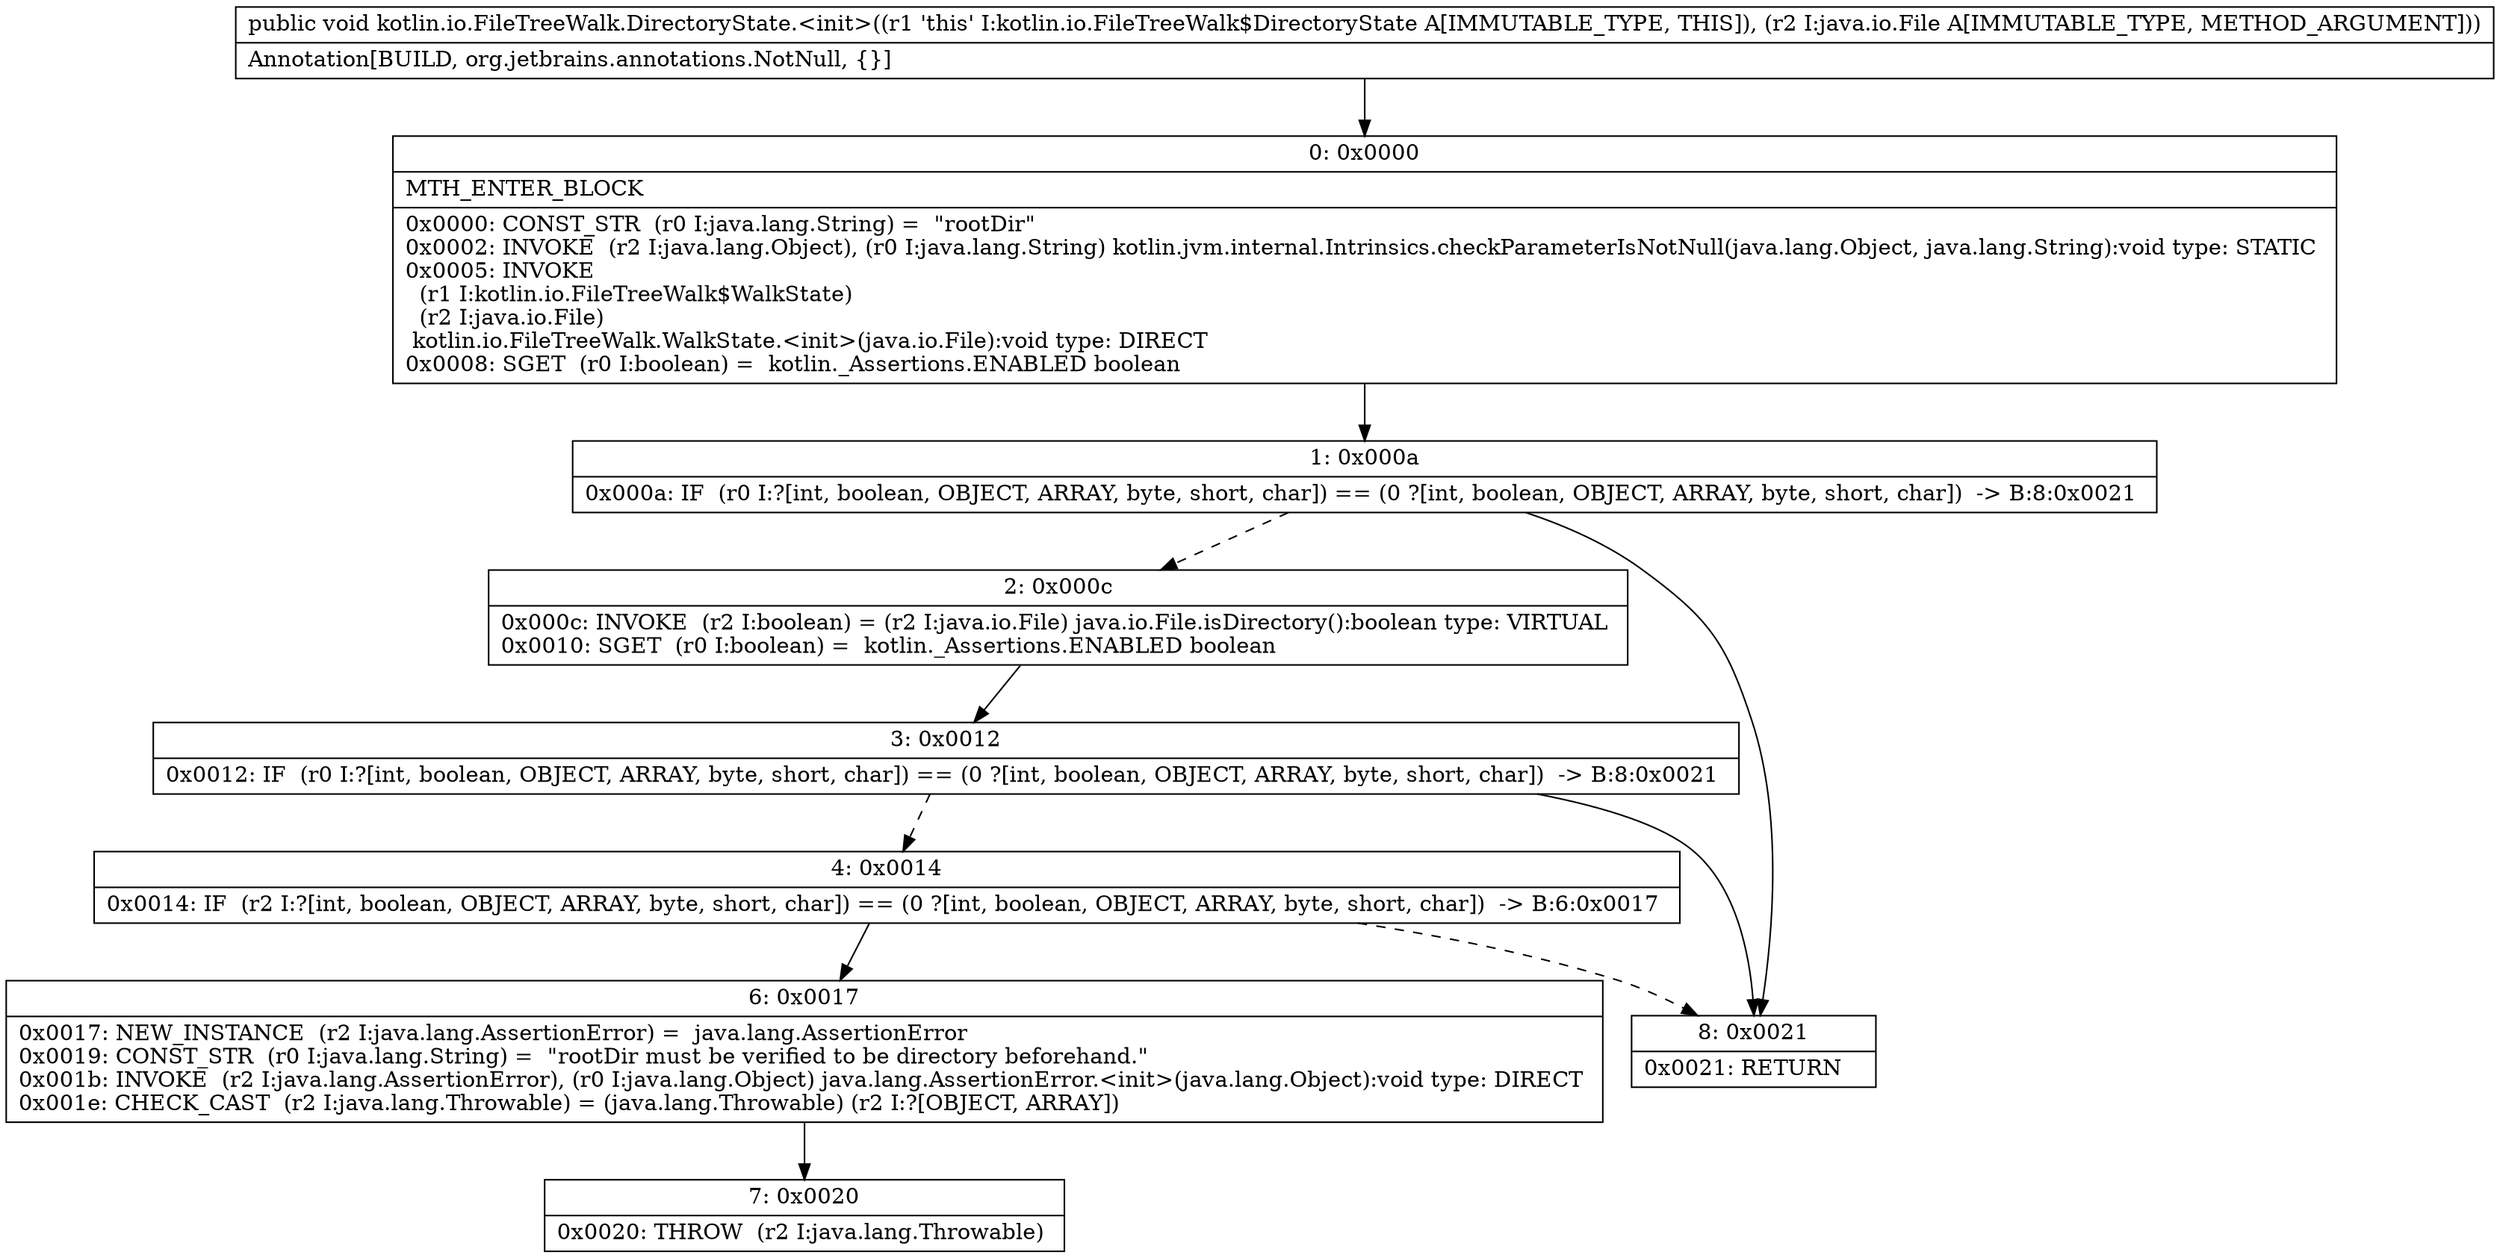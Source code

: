 digraph "CFG forkotlin.io.FileTreeWalk.DirectoryState.\<init\>(Ljava\/io\/File;)V" {
Node_0 [shape=record,label="{0\:\ 0x0000|MTH_ENTER_BLOCK\l|0x0000: CONST_STR  (r0 I:java.lang.String) =  \"rootDir\" \l0x0002: INVOKE  (r2 I:java.lang.Object), (r0 I:java.lang.String) kotlin.jvm.internal.Intrinsics.checkParameterIsNotNull(java.lang.Object, java.lang.String):void type: STATIC \l0x0005: INVOKE  \l  (r1 I:kotlin.io.FileTreeWalk$WalkState)\l  (r2 I:java.io.File)\l kotlin.io.FileTreeWalk.WalkState.\<init\>(java.io.File):void type: DIRECT \l0x0008: SGET  (r0 I:boolean) =  kotlin._Assertions.ENABLED boolean \l}"];
Node_1 [shape=record,label="{1\:\ 0x000a|0x000a: IF  (r0 I:?[int, boolean, OBJECT, ARRAY, byte, short, char]) == (0 ?[int, boolean, OBJECT, ARRAY, byte, short, char])  \-\> B:8:0x0021 \l}"];
Node_2 [shape=record,label="{2\:\ 0x000c|0x000c: INVOKE  (r2 I:boolean) = (r2 I:java.io.File) java.io.File.isDirectory():boolean type: VIRTUAL \l0x0010: SGET  (r0 I:boolean) =  kotlin._Assertions.ENABLED boolean \l}"];
Node_3 [shape=record,label="{3\:\ 0x0012|0x0012: IF  (r0 I:?[int, boolean, OBJECT, ARRAY, byte, short, char]) == (0 ?[int, boolean, OBJECT, ARRAY, byte, short, char])  \-\> B:8:0x0021 \l}"];
Node_4 [shape=record,label="{4\:\ 0x0014|0x0014: IF  (r2 I:?[int, boolean, OBJECT, ARRAY, byte, short, char]) == (0 ?[int, boolean, OBJECT, ARRAY, byte, short, char])  \-\> B:6:0x0017 \l}"];
Node_6 [shape=record,label="{6\:\ 0x0017|0x0017: NEW_INSTANCE  (r2 I:java.lang.AssertionError) =  java.lang.AssertionError \l0x0019: CONST_STR  (r0 I:java.lang.String) =  \"rootDir must be verified to be directory beforehand.\" \l0x001b: INVOKE  (r2 I:java.lang.AssertionError), (r0 I:java.lang.Object) java.lang.AssertionError.\<init\>(java.lang.Object):void type: DIRECT \l0x001e: CHECK_CAST  (r2 I:java.lang.Throwable) = (java.lang.Throwable) (r2 I:?[OBJECT, ARRAY]) \l}"];
Node_7 [shape=record,label="{7\:\ 0x0020|0x0020: THROW  (r2 I:java.lang.Throwable) \l}"];
Node_8 [shape=record,label="{8\:\ 0x0021|0x0021: RETURN   \l}"];
MethodNode[shape=record,label="{public void kotlin.io.FileTreeWalk.DirectoryState.\<init\>((r1 'this' I:kotlin.io.FileTreeWalk$DirectoryState A[IMMUTABLE_TYPE, THIS]), (r2 I:java.io.File A[IMMUTABLE_TYPE, METHOD_ARGUMENT]))  | Annotation[BUILD, org.jetbrains.annotations.NotNull, \{\}]\l}"];
MethodNode -> Node_0;
Node_0 -> Node_1;
Node_1 -> Node_2[style=dashed];
Node_1 -> Node_8;
Node_2 -> Node_3;
Node_3 -> Node_4[style=dashed];
Node_3 -> Node_8;
Node_4 -> Node_6;
Node_4 -> Node_8[style=dashed];
Node_6 -> Node_7;
}

